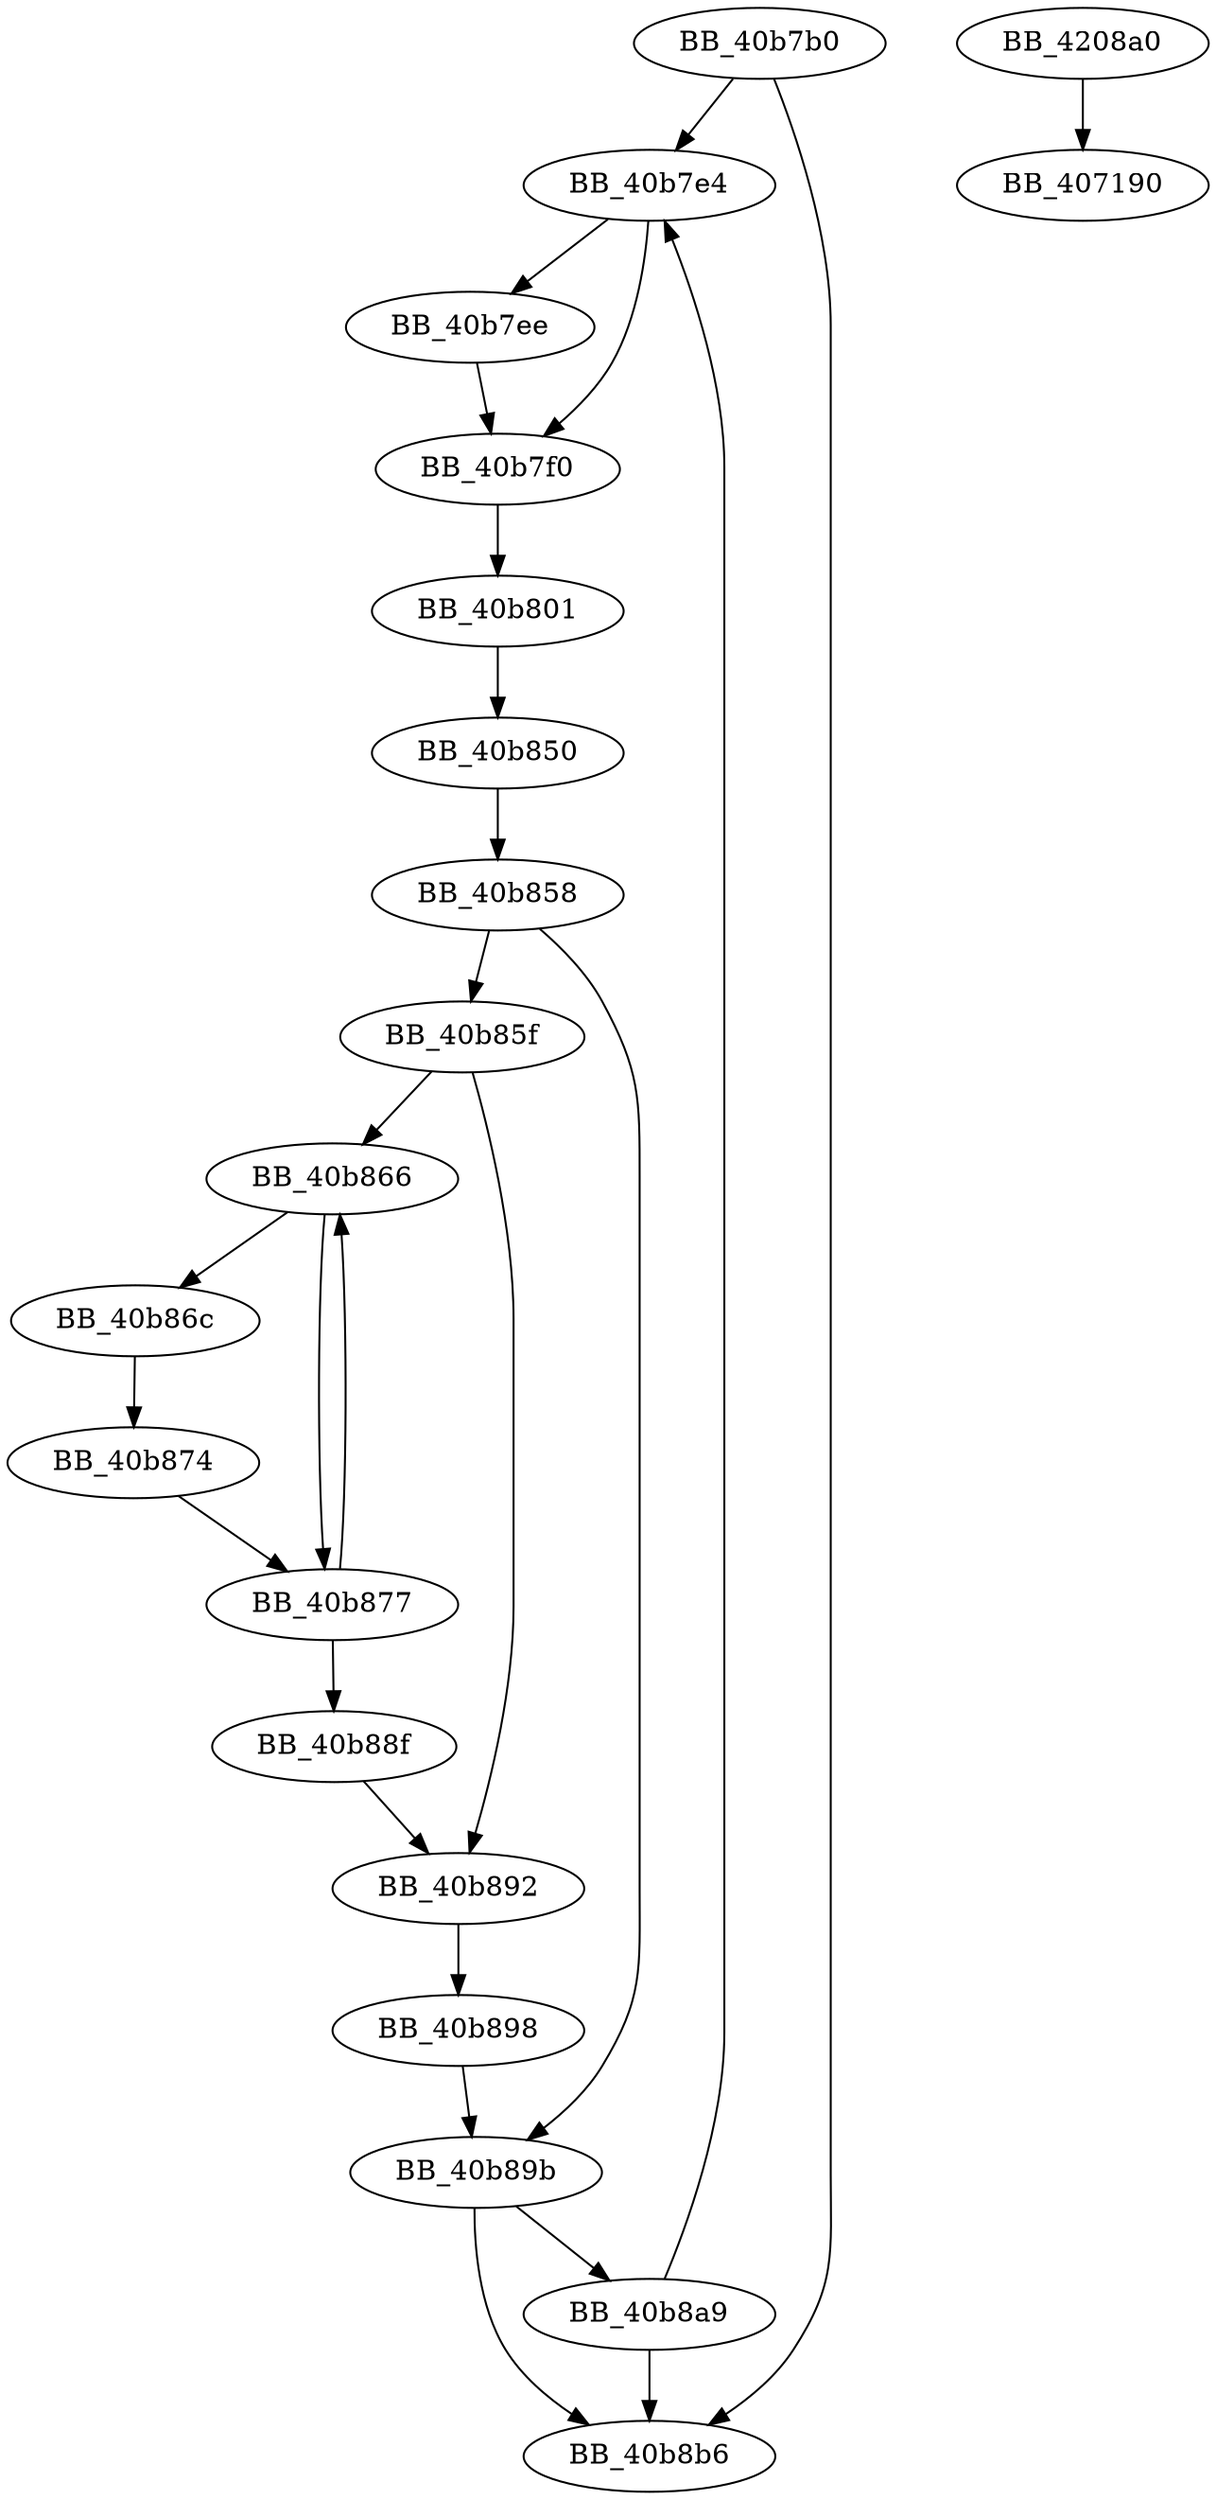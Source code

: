 DiGraph sub_40B7B0{
BB_40b7b0->BB_40b7e4
BB_40b7b0->BB_40b8b6
BB_40b7e4->BB_40b7ee
BB_40b7e4->BB_40b7f0
BB_40b7ee->BB_40b7f0
BB_40b7f0->BB_40b801
BB_40b801->BB_40b850
BB_40b850->BB_40b858
BB_40b858->BB_40b85f
BB_40b858->BB_40b89b
BB_40b85f->BB_40b866
BB_40b85f->BB_40b892
BB_40b866->BB_40b86c
BB_40b866->BB_40b877
BB_40b86c->BB_40b874
BB_40b874->BB_40b877
BB_40b877->BB_40b866
BB_40b877->BB_40b88f
BB_40b88f->BB_40b892
BB_40b892->BB_40b898
BB_40b898->BB_40b89b
BB_40b89b->BB_40b8a9
BB_40b89b->BB_40b8b6
BB_40b8a9->BB_40b7e4
BB_40b8a9->BB_40b8b6
BB_4208a0->BB_407190
}
